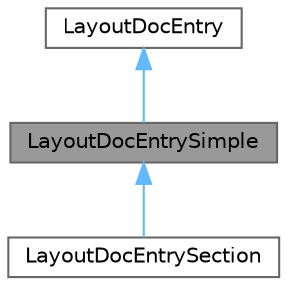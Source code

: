 digraph "LayoutDocEntrySimple"
{
 // INTERACTIVE_SVG=YES
 // LATEX_PDF_SIZE
  bgcolor="transparent";
  edge [fontname=Helvetica,fontsize=10,labelfontname=Helvetica,labelfontsize=10];
  node [fontname=Helvetica,fontsize=10,shape=box,height=0.2,width=0.4];
  Node1 [id="Node000001",label="LayoutDocEntrySimple",height=0.2,width=0.4,color="gray40", fillcolor="grey60", style="filled", fontcolor="black",tooltip="Represents of a piece of a documentation page without configurable parts."];
  Node2 -> Node1 [id="edge1_Node000001_Node000002",dir="back",color="steelblue1",style="solid"];
  Node2 [id="Node000002",label="LayoutDocEntry",height=0.2,width=0.4,color="gray40", fillcolor="white", style="filled",URL="$d9/dba/struct_layout_doc_entry.html",tooltip="Base class representing a piece of a documentation page."];
  Node1 -> Node3 [id="edge2_Node000001_Node000003",dir="back",color="steelblue1",style="solid"];
  Node3 [id="Node000003",label="LayoutDocEntrySection",height=0.2,width=0.4,color="gray40", fillcolor="white", style="filled",URL="$dd/da0/struct_layout_doc_entry_section.html",tooltip=" "];
}

